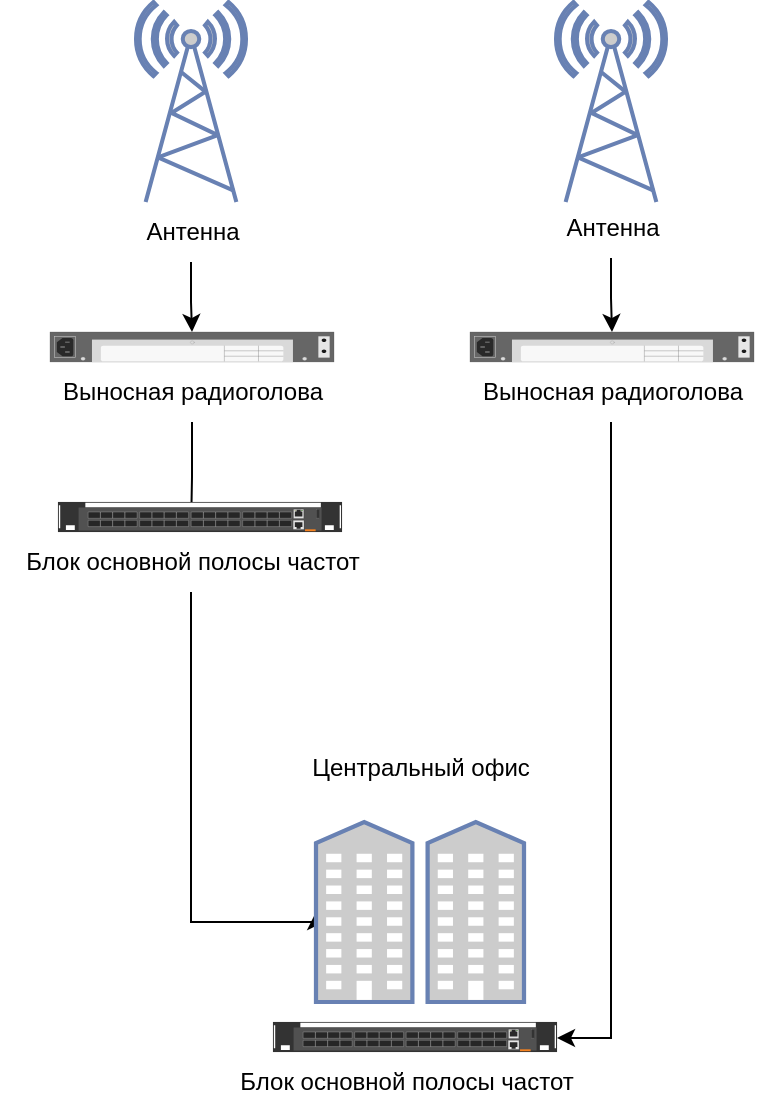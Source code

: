 <mxfile version="26.0.8">
  <diagram name="Страница — 1" id="AFWYC8pL8vRz5wajWs5p">
    <mxGraphModel dx="1002" dy="575" grid="1" gridSize="10" guides="1" tooltips="1" connect="1" arrows="1" fold="1" page="1" pageScale="1" pageWidth="827" pageHeight="1169" math="0" shadow="0">
      <root>
        <mxCell id="0" />
        <mxCell id="1" parent="0" />
        <mxCell id="COgj_MwEU35G99YMAbhu-1" value="" style="fontColor=#0066CC;verticalAlign=top;verticalLabelPosition=bottom;labelPosition=center;align=center;html=1;outlineConnect=0;fillColor=#CCCCCC;strokeColor=#6881B3;gradientColor=none;gradientDirection=north;strokeWidth=2;shape=mxgraph.networks.radio_tower;" vertex="1" parent="1">
          <mxGeometry x="320" y="100" width="55" height="100" as="geometry" />
        </mxCell>
        <mxCell id="COgj_MwEU35G99YMAbhu-2" value="" style="fontColor=#0066CC;verticalAlign=top;verticalLabelPosition=bottom;labelPosition=center;align=center;html=1;outlineConnect=0;fillColor=#CCCCCC;strokeColor=#6881B3;gradientColor=none;gradientDirection=north;strokeWidth=2;shape=mxgraph.networks.radio_tower;" vertex="1" parent="1">
          <mxGeometry x="110" y="100" width="55" height="100" as="geometry" />
        </mxCell>
        <mxCell id="COgj_MwEU35G99YMAbhu-17" value="" style="edgeStyle=orthogonalEdgeStyle;rounded=0;orthogonalLoop=1;jettySize=auto;html=1;" edge="1" parent="1" source="COgj_MwEU35G99YMAbhu-3" target="COgj_MwEU35G99YMAbhu-10">
          <mxGeometry relative="1" as="geometry" />
        </mxCell>
        <mxCell id="COgj_MwEU35G99YMAbhu-3" value="Антенна" style="text;html=1;align=center;verticalAlign=middle;resizable=0;points=[];autosize=1;strokeColor=none;fillColor=none;" vertex="1" parent="1">
          <mxGeometry x="102.5" y="200" width="70" height="30" as="geometry" />
        </mxCell>
        <mxCell id="COgj_MwEU35G99YMAbhu-18" value="" style="edgeStyle=orthogonalEdgeStyle;rounded=0;orthogonalLoop=1;jettySize=auto;html=1;" edge="1" parent="1" source="COgj_MwEU35G99YMAbhu-4" target="COgj_MwEU35G99YMAbhu-11">
          <mxGeometry relative="1" as="geometry" />
        </mxCell>
        <mxCell id="COgj_MwEU35G99YMAbhu-4" value="Антенна" style="text;html=1;align=center;verticalAlign=middle;resizable=0;points=[];autosize=1;strokeColor=none;fillColor=none;" vertex="1" parent="1">
          <mxGeometry x="312.5" y="198" width="70" height="30" as="geometry" />
        </mxCell>
        <mxCell id="COgj_MwEU35G99YMAbhu-19" value="" style="edgeStyle=orthogonalEdgeStyle;rounded=0;orthogonalLoop=1;jettySize=auto;html=1;" edge="1" parent="1" source="COgj_MwEU35G99YMAbhu-6" target="COgj_MwEU35G99YMAbhu-12">
          <mxGeometry relative="1" as="geometry" />
        </mxCell>
        <mxCell id="COgj_MwEU35G99YMAbhu-6" value="Выносная радиоголова" style="text;html=1;align=center;verticalAlign=middle;resizable=0;points=[];autosize=1;strokeColor=none;fillColor=none;" vertex="1" parent="1">
          <mxGeometry x="63" y="280" width="150" height="30" as="geometry" />
        </mxCell>
        <mxCell id="COgj_MwEU35G99YMAbhu-21" style="edgeStyle=orthogonalEdgeStyle;rounded=0;orthogonalLoop=1;jettySize=auto;html=1;" edge="1" parent="1" source="COgj_MwEU35G99YMAbhu-8" target="COgj_MwEU35G99YMAbhu-15">
          <mxGeometry relative="1" as="geometry">
            <Array as="points">
              <mxPoint x="348" y="618" />
            </Array>
          </mxGeometry>
        </mxCell>
        <mxCell id="COgj_MwEU35G99YMAbhu-8" value="Выносная радиоголова" style="text;html=1;align=center;verticalAlign=middle;resizable=0;points=[];autosize=1;strokeColor=none;fillColor=none;" vertex="1" parent="1">
          <mxGeometry x="272.5" y="280" width="150" height="30" as="geometry" />
        </mxCell>
        <mxCell id="COgj_MwEU35G99YMAbhu-9" value="" style="html=1;verticalLabelPosition=bottom;verticalAlign=top;outlineConnect=0;shadow=0;dashed=0;shape=mxgraph.rack.hpe_aruba.switches.jl627a_aruba_8325_32c_b2f_front;" vertex="1" parent="1">
          <mxGeometry x="71" y="350" width="142" height="15" as="geometry" />
        </mxCell>
        <mxCell id="COgj_MwEU35G99YMAbhu-10" value="" style="html=1;verticalLabelPosition=bottom;verticalAlign=top;outlineConnect=0;shadow=0;dashed=0;shape=mxgraph.rack.hpe_aruba.gateways_controllers.aruba_7010_mobility_controller_rear;" vertex="1" parent="1">
          <mxGeometry x="67" y="265" width="142" height="15" as="geometry" />
        </mxCell>
        <mxCell id="COgj_MwEU35G99YMAbhu-11" value="" style="html=1;verticalLabelPosition=bottom;verticalAlign=top;outlineConnect=0;shadow=0;dashed=0;shape=mxgraph.rack.hpe_aruba.gateways_controllers.aruba_7010_mobility_controller_rear;" vertex="1" parent="1">
          <mxGeometry x="277" y="265" width="142" height="15" as="geometry" />
        </mxCell>
        <mxCell id="COgj_MwEU35G99YMAbhu-20" style="edgeStyle=orthogonalEdgeStyle;rounded=0;orthogonalLoop=1;jettySize=auto;html=1;entryX=0;entryY=0.5;entryDx=0;entryDy=0;entryPerimeter=0;" edge="1" parent="1" source="COgj_MwEU35G99YMAbhu-12" target="COgj_MwEU35G99YMAbhu-13">
          <mxGeometry relative="1" as="geometry">
            <Array as="points">
              <mxPoint x="138" y="560" />
              <mxPoint x="200" y="560" />
            </Array>
          </mxGeometry>
        </mxCell>
        <mxCell id="COgj_MwEU35G99YMAbhu-12" value="Блок основной полосы частот" style="text;html=1;align=center;verticalAlign=middle;resizable=0;points=[];autosize=1;strokeColor=none;fillColor=none;" vertex="1" parent="1">
          <mxGeometry x="42.5" y="365" width="190" height="30" as="geometry" />
        </mxCell>
        <mxCell id="COgj_MwEU35G99YMAbhu-13" value="" style="fontColor=#0066CC;verticalAlign=top;verticalLabelPosition=bottom;labelPosition=center;align=center;html=1;outlineConnect=0;fillColor=#CCCCCC;strokeColor=#6881B3;gradientColor=none;gradientDirection=north;strokeWidth=2;shape=mxgraph.networks.community;" vertex="1" parent="1">
          <mxGeometry x="200" y="510" width="104" height="90" as="geometry" />
        </mxCell>
        <mxCell id="COgj_MwEU35G99YMAbhu-14" value="Центральный офис" style="text;html=1;align=center;verticalAlign=middle;resizable=0;points=[];autosize=1;strokeColor=none;fillColor=none;" vertex="1" parent="1">
          <mxGeometry x="187" y="468" width="130" height="30" as="geometry" />
        </mxCell>
        <mxCell id="COgj_MwEU35G99YMAbhu-15" value="" style="html=1;verticalLabelPosition=bottom;verticalAlign=top;outlineConnect=0;shadow=0;dashed=0;shape=mxgraph.rack.hpe_aruba.switches.jl627a_aruba_8325_32c_b2f_front;" vertex="1" parent="1">
          <mxGeometry x="178.5" y="610" width="142" height="15" as="geometry" />
        </mxCell>
        <mxCell id="COgj_MwEU35G99YMAbhu-16" value="Блок основной полосы частот" style="text;html=1;align=center;verticalAlign=middle;resizable=0;points=[];autosize=1;strokeColor=none;fillColor=none;" vertex="1" parent="1">
          <mxGeometry x="150" y="625" width="190" height="30" as="geometry" />
        </mxCell>
      </root>
    </mxGraphModel>
  </diagram>
</mxfile>
